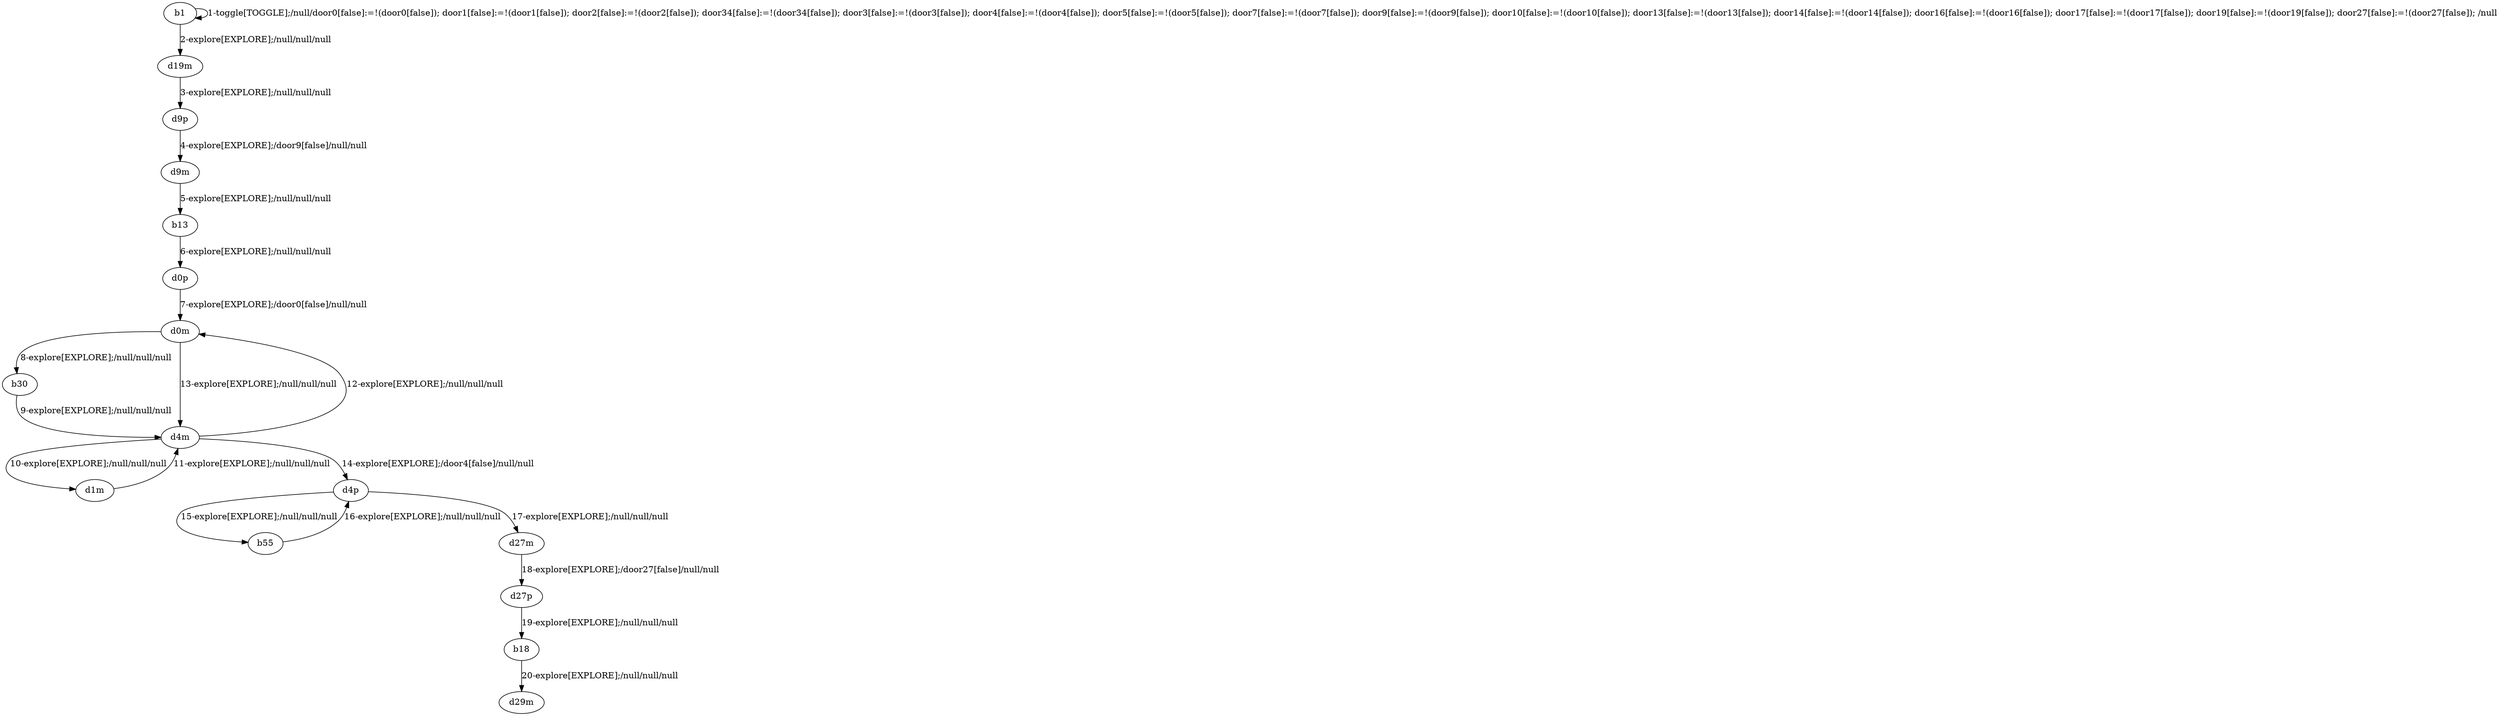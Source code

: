 # Total number of goals covered by this test: 3
# b18 --> d29m
# d4p --> b55
# b55 --> d4p

digraph g {
"b1" -> "b1" [label = "1-toggle[TOGGLE];/null/door0[false]:=!(door0[false]); door1[false]:=!(door1[false]); door2[false]:=!(door2[false]); door34[false]:=!(door34[false]); door3[false]:=!(door3[false]); door4[false]:=!(door4[false]); door5[false]:=!(door5[false]); door7[false]:=!(door7[false]); door9[false]:=!(door9[false]); door10[false]:=!(door10[false]); door13[false]:=!(door13[false]); door14[false]:=!(door14[false]); door16[false]:=!(door16[false]); door17[false]:=!(door17[false]); door19[false]:=!(door19[false]); door27[false]:=!(door27[false]); /null"];
"b1" -> "d19m" [label = "2-explore[EXPLORE];/null/null/null"];
"d19m" -> "d9p" [label = "3-explore[EXPLORE];/null/null/null"];
"d9p" -> "d9m" [label = "4-explore[EXPLORE];/door9[false]/null/null"];
"d9m" -> "b13" [label = "5-explore[EXPLORE];/null/null/null"];
"b13" -> "d0p" [label = "6-explore[EXPLORE];/null/null/null"];
"d0p" -> "d0m" [label = "7-explore[EXPLORE];/door0[false]/null/null"];
"d0m" -> "b30" [label = "8-explore[EXPLORE];/null/null/null"];
"b30" -> "d4m" [label = "9-explore[EXPLORE];/null/null/null"];
"d4m" -> "d1m" [label = "10-explore[EXPLORE];/null/null/null"];
"d1m" -> "d4m" [label = "11-explore[EXPLORE];/null/null/null"];
"d4m" -> "d0m" [label = "12-explore[EXPLORE];/null/null/null"];
"d0m" -> "d4m" [label = "13-explore[EXPLORE];/null/null/null"];
"d4m" -> "d4p" [label = "14-explore[EXPLORE];/door4[false]/null/null"];
"d4p" -> "b55" [label = "15-explore[EXPLORE];/null/null/null"];
"b55" -> "d4p" [label = "16-explore[EXPLORE];/null/null/null"];
"d4p" -> "d27m" [label = "17-explore[EXPLORE];/null/null/null"];
"d27m" -> "d27p" [label = "18-explore[EXPLORE];/door27[false]/null/null"];
"d27p" -> "b18" [label = "19-explore[EXPLORE];/null/null/null"];
"b18" -> "d29m" [label = "20-explore[EXPLORE];/null/null/null"];
}